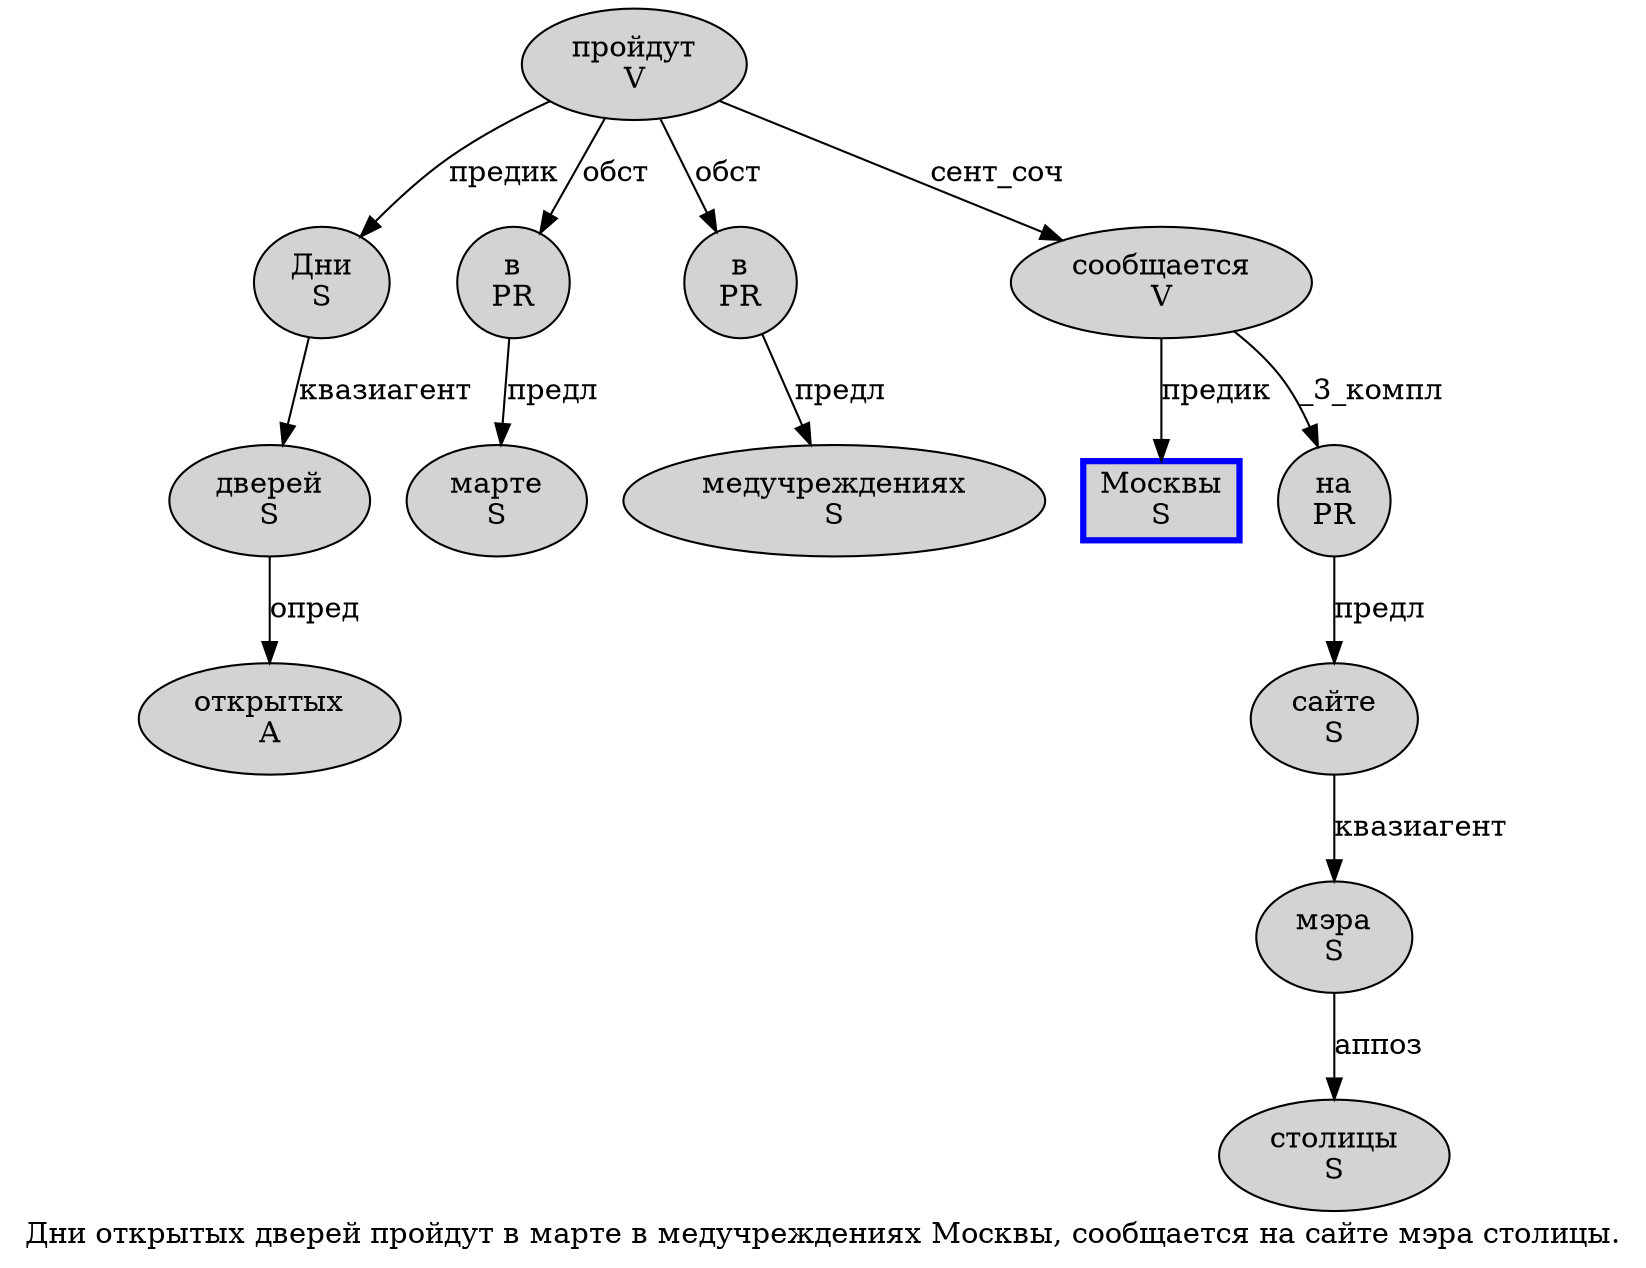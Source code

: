 digraph SENTENCE_328 {
	graph [label="Дни открытых дверей пройдут в марте в медучреждениях Москвы, сообщается на сайте мэра столицы."]
	node [style=filled]
		0 [label="Дни
S" color="" fillcolor=lightgray penwidth=1 shape=ellipse]
		1 [label="открытых
A" color="" fillcolor=lightgray penwidth=1 shape=ellipse]
		2 [label="дверей
S" color="" fillcolor=lightgray penwidth=1 shape=ellipse]
		3 [label="пройдут
V" color="" fillcolor=lightgray penwidth=1 shape=ellipse]
		4 [label="в
PR" color="" fillcolor=lightgray penwidth=1 shape=ellipse]
		5 [label="марте
S" color="" fillcolor=lightgray penwidth=1 shape=ellipse]
		6 [label="в
PR" color="" fillcolor=lightgray penwidth=1 shape=ellipse]
		7 [label="медучреждениях
S" color="" fillcolor=lightgray penwidth=1 shape=ellipse]
		8 [label="Москвы
S" color=blue fillcolor=lightgray penwidth=3 shape=box]
		10 [label="сообщается
V" color="" fillcolor=lightgray penwidth=1 shape=ellipse]
		11 [label="на
PR" color="" fillcolor=lightgray penwidth=1 shape=ellipse]
		12 [label="сайте
S" color="" fillcolor=lightgray penwidth=1 shape=ellipse]
		13 [label="мэра
S" color="" fillcolor=lightgray penwidth=1 shape=ellipse]
		14 [label="столицы
S" color="" fillcolor=lightgray penwidth=1 shape=ellipse]
			4 -> 5 [label="предл"]
			13 -> 14 [label="аппоз"]
			10 -> 8 [label="предик"]
			10 -> 11 [label="_3_компл"]
			0 -> 2 [label="квазиагент"]
			6 -> 7 [label="предл"]
			2 -> 1 [label="опред"]
			3 -> 0 [label="предик"]
			3 -> 4 [label="обст"]
			3 -> 6 [label="обст"]
			3 -> 10 [label="сент_соч"]
			11 -> 12 [label="предл"]
			12 -> 13 [label="квазиагент"]
}